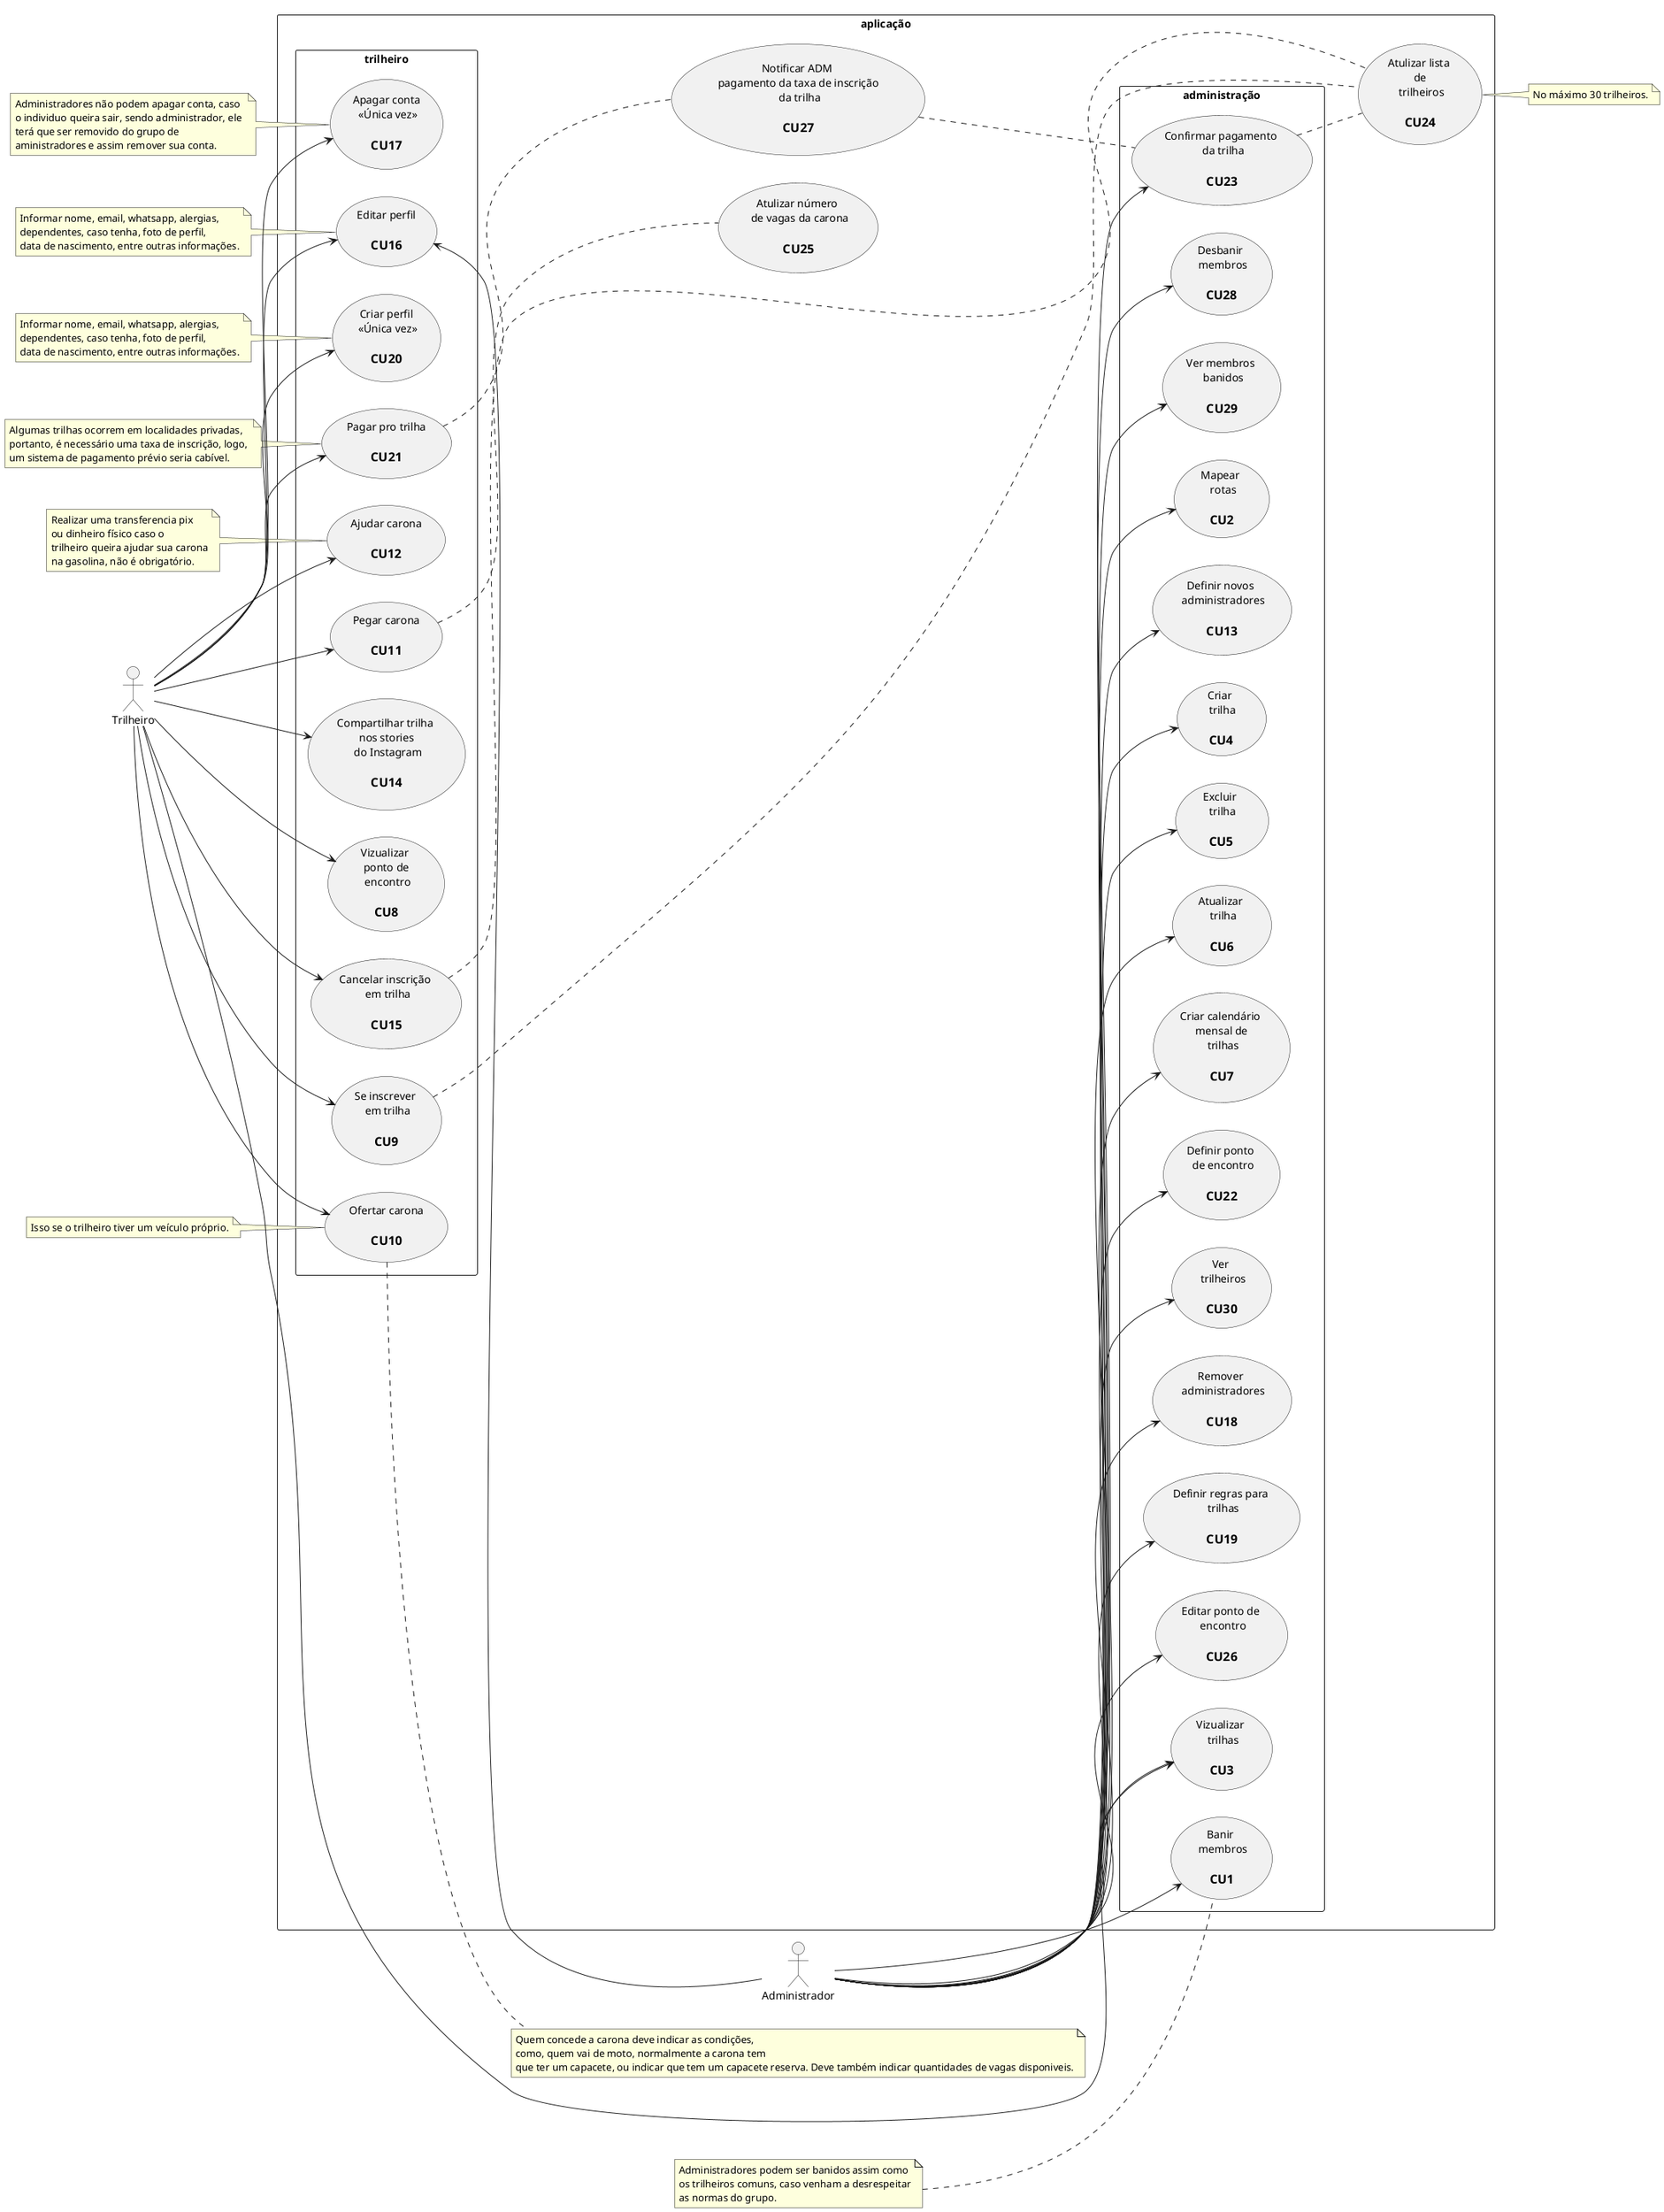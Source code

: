 @startuml pe-na-pedra
left to right direction

:Administrador: as adm
:Trilheiro: as tr

rectangle aplicação {
  rectangle administração {
    usecase uc1 as "Banir \n membros\n 
      == CU1"
    usecase uc2 as "Mapear \n rotas\n 
      == CU2"
    usecase uc3 as "Vizualizar \n trilhas\n 
      == CU3"
    usecase uc4 as "Criar \n trilha\n 
      == CU4"
    usecase uc5 as "Excluir \n trilha\n 
      == CU5"
    usecase uc6 as "Atualizar \n trilha\n 
      == CU6"
    usecase uc7 as "Criar calendário \n mensal de \n trilhas\n 
      == CU7"
    usecase uc22 as "Definir ponto \n de encontro\n 
      == CU22"
    usecase uc23 as "Confirmar pagamento \n da trilha\n 
      == CU23"
    usecase uc13 as "Definir novos \n administradores\n 
      == CU13"
    usecase uc18 as "Remover \n administradores\n 
      == CU18"
    usecase uc19 as "Definir regras para \n trilhas\n 
      == CU19"
    usecase uc26 as "Editar ponto de \n encontro\n 
      == CU26"
    usecase uc28 as "Desbanir \n membros\n 
      == CU28"
    usecase uc29 as "Ver membros \n banidos\n 
      == CU29"
    usecase uc30 as "Ver \n trilheiros\n 
      == CU30"
  }
  
  rectangle trilheiro {
    usecase uc8 as "Vizualizar \n ponto de \n encontro\n 
      == CU8"
    usecase uc9 as "Se inscrever \n em trilha\n 
      == CU9"
    usecase uc10 as "Ofertar carona\n 
      == CU10"
    usecase uc11 as "Pegar carona\n 
      == CU11"
    usecase uc20 as "Criar perfil\n <<Única vez>>\n 
      == CU20"
    usecase uc12 as "Ajudar carona\n 
      == CU12"
    usecase uc14 as "Compartilhar trilha \n nos stories \n do Instagram\n 
      == CU14"
    usecase uc15 as "Cancelar inscrição \n em trilha\n 
      == CU15"
    usecase uc16 as "Editar perfil\n 
      == CU16"
    usecase uc17 as "Apagar conta\n <<Única vez>>\n 
      == CU17"
    usecase uc21 as "Pagar pro trilha\n 
      == CU21"
  }

  usecase uc24 as "Atulizar lista \n de \n trilheiros\n 
    == CU24"
  usecase uc25 as "Atulizar número \n de vagas da carona\n 
    == CU25"
  usecase uc27 as "Notificar ADM \n pagamento da taxa de inscrição \n da trilha\n 
    == CU27"


  uc15 .. uc24
  uc9 .. uc24
  uc23 .. uc24
  uc11 .. uc25
  uc21 .. uc27
  uc27 .. uc23
}


note right of uc24
  No máximo 30 trilheiros.
end note
 

note left of uc1
  Administradores podem ser banidos assim como
  os trilheiros comuns, caso venham a desrespeitar
  as normas do grupo.
end note

note left of uc17
  Administradores não podem apagar conta, caso
  o individuo queira sair, sendo administrador, ele 
  terá que ser removido do grupo de 
  aministradores e assim remover sua conta.
end note

note left of uc16
  Informar nome, email, whatsapp, alergias,
  dependentes, caso tenha, foto de perfil,
  data de nascimento, entre outras informações.
end note

note left of uc20
  Informar nome, email, whatsapp, alergias,
  dependentes, caso tenha, foto de perfil,
  data de nascimento, entre outras informações.
end note

note left of uc21
  Algumas trilhas ocorrem em localidades privadas,
  portanto, é necessário uma taxa de inscrição, logo, 
  um sistema de pagamento prévio seria cabível.
end note

note left of uc12
  Realizar uma transferencia pix 
  ou dinheiro físico caso o 
  trilheiro queira ajudar sua carona
  na gasolina, não é obrigatório.
end note

note right of uc10 
  Quem concede a carona deve indicar as condições,
  como, quem vai de moto, normalmente a carona tem
  que ter um capacete, ou indicar que tem um capacete reserva. Deve também indicar quantidades de vagas disponiveis.
end note

note left of uc10 
  Isso se o trilheiro tiver um veículo próprio.
end note

adm -left-> uc1
adm -left-> uc2
adm -left-> uc3
adm --> uc4
adm --> uc5
adm --> uc6
adm --> uc7
adm -left-> uc13
adm --> uc16
adm --> uc18
adm --> uc19
adm --> uc23
adm --> uc22
adm --> uc26
adm --> uc28
adm --> uc29
adm --> uc30

tr --> uc3
tr --> uc8
tr -left-> uc9
tr -left-> uc10
tr -left-> uc11
tr -left-> uc12
tr --> uc14
tr --> uc15
tr --> uc16
tr --> uc17
tr --> uc20
tr --> uc21
@enduml
